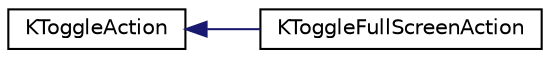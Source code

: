 digraph "Graphical Class Hierarchy"
{
  edge [fontname="Helvetica",fontsize="10",labelfontname="Helvetica",labelfontsize="10"];
  node [fontname="Helvetica",fontsize="10",shape=record];
  rankdir="LR";
  Node0 [label="KToggleAction",height=0.2,width=0.4,color="black", fillcolor="white", style="filled",URL="$classKToggleAction.html",tooltip="Checkbox like action. "];
  Node0 -> Node1 [dir="back",color="midnightblue",fontsize="10",style="solid",fontname="Helvetica"];
  Node1 [label="KToggleFullScreenAction",height=0.2,width=0.4,color="black", fillcolor="white", style="filled",URL="$classKToggleFullScreenAction.html",tooltip="An action for switching between to/from full screen mode. "];
}
